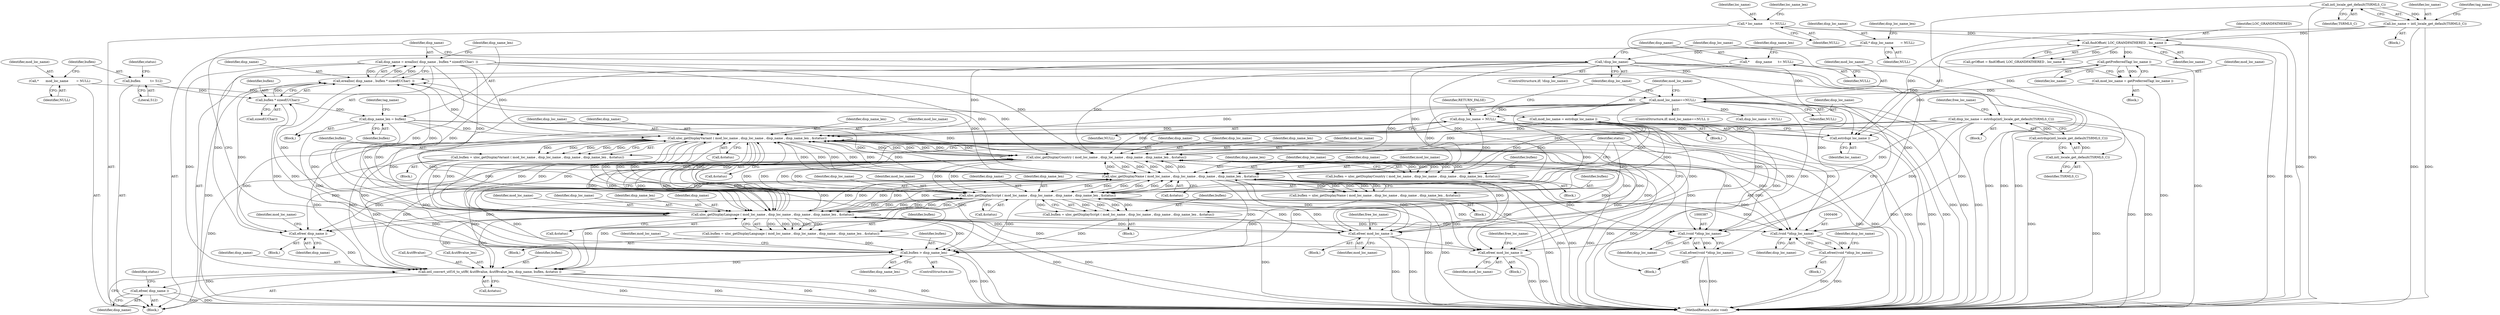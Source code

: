 digraph "0_php-src_97eff7eb57fc2320c267a949cffd622c38712484?w=1_21@API" {
"1000255" [label="(Call,disp_name = erealloc( disp_name , buflen * sizeof(UChar)  ))"];
"1000257" [label="(Call,erealloc( disp_name , buflen * sizeof(UChar)  ))"];
"1000133" [label="(Call,*      disp_name      \t= NULL)"];
"1000326" [label="(Call,uloc_getDisplayVariant ( mod_loc_name , disp_loc_name , disp_name , disp_name_len , &status))"];
"1000309" [label="(Call,uloc_getDisplayCountry ( mod_loc_name , disp_loc_name , disp_name , disp_name_len , &status))"];
"1000343" [label="(Call,uloc_getDisplayName ( mod_loc_name , disp_loc_name , disp_name , disp_name_len , &status))"];
"1000292" [label="(Call,uloc_getDisplayScript ( mod_loc_name , disp_loc_name , disp_name , disp_name_len , &status))"];
"1000237" [label="(Call,mod_loc_name = estrdup( loc_name ))"];
"1000239" [label="(Call,estrdup( loc_name ))"];
"1000210" [label="(Call,findOffset( LOC_GRANDFATHERED , loc_name ))"];
"1000113" [label="(Call,* loc_name        \t= NULL)"];
"1000197" [label="(Call,loc_name = intl_locale_get_default(TSRMLS_C))"];
"1000199" [label="(Call,intl_locale_get_default(TSRMLS_C))"];
"1000227" [label="(Call,getPreferredTag( loc_name ))"];
"1000275" [label="(Call,uloc_getDisplayLanguage ( mod_loc_name , disp_loc_name , disp_name , disp_name_len , &status))"];
"1000233" [label="(Call,mod_loc_name==NULL)"];
"1000141" [label="(Call,*       mod_loc_name        = NULL)"];
"1000225" [label="(Call,mod_loc_name = getPreferredTag( loc_name ))"];
"1000380" [label="(Call,efree( mod_loc_name ))"];
"1000389" [label="(Call,disp_loc_name = NULL)"];
"1000242" [label="(Call,!disp_loc_name)"];
"1000121" [label="(Call,* disp_loc_name       = NULL)"];
"1000245" [label="(Call,disp_loc_name = estrdup(intl_locale_get_default(TSRMLS_C)))"];
"1000247" [label="(Call,estrdup(intl_locale_get_default(TSRMLS_C)))"];
"1000248" [label="(Call,intl_locale_get_default(TSRMLS_C))"];
"1000255" [label="(Call,disp_name = erealloc( disp_name , buflen * sizeof(UChar)  ))"];
"1000263" [label="(Call,disp_name_len = buflen)"];
"1000259" [label="(Call,buflen * sizeof(UChar))"];
"1000393" [label="(Call,buflen > disp_name_len)"];
"1000290" [label="(Call,buflen = uloc_getDisplayScript ( mod_loc_name , disp_loc_name , disp_name , disp_name_len , &status))"];
"1000273" [label="(Call,buflen = uloc_getDisplayLanguage ( mod_loc_name , disp_loc_name , disp_name , disp_name_len , &status))"];
"1000341" [label="(Call,buflen = uloc_getDisplayName ( mod_loc_name , disp_loc_name , disp_name , disp_name_len , &status))"];
"1000324" [label="(Call,buflen = uloc_getDisplayVariant ( mod_loc_name , disp_loc_name , disp_name , disp_name_len , &status))"];
"1000307" [label="(Call,buflen = uloc_getDisplayCountry ( mod_loc_name , disp_loc_name , disp_name , disp_name_len , &status))"];
"1000145" [label="(Call,buflen          \t= 512)"];
"1000375" [label="(Call,efree( disp_name ))"];
"1000411" [label="(Call,intl_convert_utf16_to_utf8( &utf8value, &utf8value_len, disp_name, buflen, &status ))"];
"1000420" [label="(Call,efree( disp_name ))"];
"1000399" [label="(Call,efree( mod_loc_name ))"];
"1000386" [label="(Call,(void *)disp_loc_name)"];
"1000385" [label="(Call,efree((void *)disp_loc_name))"];
"1000405" [label="(Call,(void *)disp_loc_name)"];
"1000404" [label="(Call,efree((void *)disp_loc_name))"];
"1000142" [label="(Identifier,mod_loc_name)"];
"1000227" [label="(Call,getPreferredTag( loc_name ))"];
"1000440" [label="(MethodReturn,static void)"];
"1000294" [label="(Identifier,disp_loc_name)"];
"1000345" [label="(Identifier,disp_loc_name)"];
"1000328" [label="(Identifier,disp_loc_name)"];
"1000293" [label="(Identifier,mod_loc_name)"];
"1000395" [label="(Identifier,disp_name_len)"];
"1000346" [label="(Identifier,disp_name)"];
"1000397" [label="(Identifier,mod_loc_name)"];
"1000307" [label="(Call,buflen = uloc_getDisplayCountry ( mod_loc_name , disp_loc_name , disp_name , disp_name_len , &status))"];
"1000259" [label="(Call,buflen * sizeof(UChar))"];
"1000240" [label="(Identifier,loc_name)"];
"1000374" [label="(Block,)"];
"1000404" [label="(Call,efree((void *)disp_loc_name))"];
"1000276" [label="(Identifier,mod_loc_name)"];
"1000272" [label="(Block,)"];
"1000295" [label="(Identifier,disp_name)"];
"1000204" [label="(Identifier,tag_name)"];
"1000290" [label="(Call,buflen = uloc_getDisplayScript ( mod_loc_name , disp_loc_name , disp_name , disp_name_len , &status))"];
"1000248" [label="(Call,intl_locale_get_default(TSRMLS_C))"];
"1000329" [label="(Identifier,disp_name)"];
"1000386" [label="(Call,(void *)disp_loc_name)"];
"1000392" [label="(Identifier,RETURN_FALSE)"];
"1000291" [label="(Identifier,buflen)"];
"1000384" [label="(Block,)"];
"1000385" [label="(Call,efree((void *)disp_loc_name))"];
"1000114" [label="(Identifier,loc_name)"];
"1000420" [label="(Call,efree( disp_name ))"];
"1000273" [label="(Call,buflen = uloc_getDisplayLanguage ( mod_loc_name , disp_loc_name , disp_name , disp_name_len , &status))"];
"1000407" [label="(Identifier,disp_loc_name)"];
"1000375" [label="(Call,efree( disp_name ))"];
"1000147" [label="(Literal,512)"];
"1000251" [label="(Identifier,free_loc_name)"];
"1000254" [label="(Block,)"];
"1000253" [label="(ControlStructure,do)"];
"1000390" [label="(Identifier,disp_loc_name)"];
"1000296" [label="(Identifier,disp_name_len)"];
"1000236" [label="(Block,)"];
"1000342" [label="(Identifier,buflen)"];
"1000211" [label="(Identifier,LOC_GRANDFATHERED)"];
"1000113" [label="(Call,* loc_name        \t= NULL)"];
"1000225" [label="(Call,mod_loc_name = getPreferredTag( loc_name ))"];
"1000323" [label="(Block,)"];
"1000200" [label="(Identifier,TSRMLS_C)"];
"1000383" [label="(Identifier,free_loc_name)"];
"1000348" [label="(Call,&status)"];
"1000150" [label="(Identifier,status)"];
"1000326" [label="(Call,uloc_getDisplayVariant ( mod_loc_name , disp_loc_name , disp_name , disp_name_len , &status))"];
"1000352" [label="(Identifier,status)"];
"1000232" [label="(ControlStructure,if( mod_loc_name==NULL ))"];
"1000238" [label="(Identifier,mod_loc_name)"];
"1000341" [label="(Call,buflen = uloc_getDisplayName ( mod_loc_name , disp_loc_name , disp_name , disp_name_len , &status))"];
"1000199" [label="(Call,intl_locale_get_default(TSRMLS_C))"];
"1000146" [label="(Identifier,buflen)"];
"1000255" [label="(Call,disp_name = erealloc( disp_name , buflen * sizeof(UChar)  ))"];
"1000121" [label="(Call,* disp_loc_name       = NULL)"];
"1000393" [label="(Call,buflen > disp_name_len)"];
"1000400" [label="(Identifier,mod_loc_name)"];
"1000376" [label="(Identifier,disp_name)"];
"1000417" [label="(Identifier,buflen)"];
"1000314" [label="(Call,&status)"];
"1000197" [label="(Call,loc_name = intl_locale_get_default(TSRMLS_C))"];
"1000344" [label="(Identifier,mod_loc_name)"];
"1000379" [label="(Block,)"];
"1000306" [label="(Block,)"];
"1000274" [label="(Identifier,buflen)"];
"1000280" [label="(Call,&status)"];
"1000414" [label="(Call,&utf8value_len)"];
"1000234" [label="(Identifier,mod_loc_name)"];
"1000416" [label="(Identifier,disp_name)"];
"1000249" [label="(Identifier,TSRMLS_C)"];
"1000330" [label="(Identifier,disp_name_len)"];
"1000402" [label="(Identifier,free_loc_name)"];
"1000325" [label="(Identifier,buflen)"];
"1000122" [label="(Identifier,disp_loc_name)"];
"1000327" [label="(Identifier,mod_loc_name)"];
"1000226" [label="(Identifier,mod_loc_name)"];
"1000233" [label="(Call,mod_loc_name==NULL)"];
"1000237" [label="(Call,mod_loc_name = estrdup( loc_name ))"];
"1000389" [label="(Call,disp_loc_name = NULL)"];
"1000277" [label="(Identifier,disp_loc_name)"];
"1000241" [label="(ControlStructure,if( !disp_loc_name))"];
"1000257" [label="(Call,erealloc( disp_name , buflen * sizeof(UChar)  ))"];
"1000408" [label="(Call,disp_loc_name = NULL)"];
"1000265" [label="(Identifier,buflen)"];
"1000411" [label="(Call,intl_convert_utf16_to_utf8( &utf8value, &utf8value_len, disp_name, buflen, &status ))"];
"1000235" [label="(Identifier,NULL)"];
"1000145" [label="(Call,buflen          \t= 512)"];
"1000244" [label="(Block,)"];
"1000243" [label="(Identifier,disp_loc_name)"];
"1000424" [label="(Identifier,status)"];
"1000381" [label="(Identifier,mod_loc_name)"];
"1000118" [label="(Identifier,loc_name_len)"];
"1000412" [label="(Call,&utf8value)"];
"1000115" [label="(Identifier,NULL)"];
"1000198" [label="(Identifier,loc_name)"];
"1000343" [label="(Call,uloc_getDisplayName ( mod_loc_name , disp_loc_name , disp_name , disp_name_len , &status))"];
"1000347" [label="(Identifier,disp_name_len)"];
"1000210" [label="(Call,findOffset( LOC_GRANDFATHERED , loc_name ))"];
"1000297" [label="(Call,&status)"];
"1000391" [label="(Identifier,NULL)"];
"1000126" [label="(Identifier,disp_loc_name_len)"];
"1000279" [label="(Identifier,disp_name_len)"];
"1000421" [label="(Identifier,disp_name)"];
"1000312" [label="(Identifier,disp_name)"];
"1000331" [label="(Call,&status)"];
"1000403" [label="(Block,)"];
"1000135" [label="(Identifier,NULL)"];
"1000399" [label="(Call,efree( mod_loc_name ))"];
"1000269" [label="(Identifier,tag_name)"];
"1000260" [label="(Identifier,buflen)"];
"1000228" [label="(Identifier,loc_name)"];
"1000246" [label="(Identifier,disp_loc_name)"];
"1000138" [label="(Identifier,disp_name_len)"];
"1000309" [label="(Call,uloc_getDisplayCountry ( mod_loc_name , disp_loc_name , disp_name , disp_name_len , &status))"];
"1000245" [label="(Call,disp_loc_name = estrdup(intl_locale_get_default(TSRMLS_C)))"];
"1000261" [label="(Call,sizeof(UChar))"];
"1000380" [label="(Call,efree( mod_loc_name ))"];
"1000340" [label="(Block,)"];
"1000208" [label="(Call,grOffset = findOffset( LOC_GRANDFATHERED , loc_name ))"];
"1000275" [label="(Call,uloc_getDisplayLanguage ( mod_loc_name , disp_loc_name , disp_name , disp_name_len , &status))"];
"1000256" [label="(Identifier,disp_name)"];
"1000278" [label="(Identifier,disp_name)"];
"1000196" [label="(Block,)"];
"1000394" [label="(Identifier,buflen)"];
"1000409" [label="(Identifier,disp_loc_name)"];
"1000224" [label="(Block,)"];
"1000398" [label="(Block,)"];
"1000311" [label="(Identifier,disp_loc_name)"];
"1000239" [label="(Call,estrdup( loc_name ))"];
"1000378" [label="(Identifier,mod_loc_name)"];
"1000313" [label="(Identifier,disp_name_len)"];
"1000405" [label="(Call,(void *)disp_loc_name)"];
"1000324" [label="(Call,buflen = uloc_getDisplayVariant ( mod_loc_name , disp_loc_name , disp_name , disp_name_len , &status))"];
"1000308" [label="(Identifier,buflen)"];
"1000388" [label="(Identifier,disp_loc_name)"];
"1000242" [label="(Call,!disp_loc_name)"];
"1000143" [label="(Identifier,NULL)"];
"1000289" [label="(Block,)"];
"1000264" [label="(Identifier,disp_name_len)"];
"1000258" [label="(Identifier,disp_name)"];
"1000212" [label="(Identifier,loc_name)"];
"1000292" [label="(Call,uloc_getDisplayScript ( mod_loc_name , disp_loc_name , disp_name , disp_name_len , &status))"];
"1000141" [label="(Call,*       mod_loc_name        = NULL)"];
"1000310" [label="(Identifier,mod_loc_name)"];
"1000247" [label="(Call,estrdup(intl_locale_get_default(TSRMLS_C)))"];
"1000263" [label="(Call,disp_name_len = buflen)"];
"1000133" [label="(Call,*      disp_name      \t= NULL)"];
"1000123" [label="(Identifier,NULL)"];
"1000134" [label="(Identifier,disp_name)"];
"1000111" [label="(Block,)"];
"1000418" [label="(Call,&status)"];
"1000255" -> "1000254"  [label="AST: "];
"1000255" -> "1000257"  [label="CFG: "];
"1000256" -> "1000255"  [label="AST: "];
"1000257" -> "1000255"  [label="AST: "];
"1000264" -> "1000255"  [label="CFG: "];
"1000255" -> "1000440"  [label="DDG: "];
"1000257" -> "1000255"  [label="DDG: "];
"1000257" -> "1000255"  [label="DDG: "];
"1000255" -> "1000257"  [label="DDG: "];
"1000255" -> "1000275"  [label="DDG: "];
"1000255" -> "1000292"  [label="DDG: "];
"1000255" -> "1000309"  [label="DDG: "];
"1000255" -> "1000326"  [label="DDG: "];
"1000255" -> "1000343"  [label="DDG: "];
"1000255" -> "1000375"  [label="DDG: "];
"1000255" -> "1000411"  [label="DDG: "];
"1000257" -> "1000259"  [label="CFG: "];
"1000258" -> "1000257"  [label="AST: "];
"1000259" -> "1000257"  [label="AST: "];
"1000257" -> "1000440"  [label="DDG: "];
"1000133" -> "1000257"  [label="DDG: "];
"1000326" -> "1000257"  [label="DDG: "];
"1000275" -> "1000257"  [label="DDG: "];
"1000292" -> "1000257"  [label="DDG: "];
"1000343" -> "1000257"  [label="DDG: "];
"1000375" -> "1000257"  [label="DDG: "];
"1000309" -> "1000257"  [label="DDG: "];
"1000259" -> "1000257"  [label="DDG: "];
"1000133" -> "1000111"  [label="AST: "];
"1000133" -> "1000135"  [label="CFG: "];
"1000134" -> "1000133"  [label="AST: "];
"1000135" -> "1000133"  [label="AST: "];
"1000138" -> "1000133"  [label="CFG: "];
"1000326" -> "1000324"  [label="AST: "];
"1000326" -> "1000331"  [label="CFG: "];
"1000327" -> "1000326"  [label="AST: "];
"1000328" -> "1000326"  [label="AST: "];
"1000329" -> "1000326"  [label="AST: "];
"1000330" -> "1000326"  [label="AST: "];
"1000331" -> "1000326"  [label="AST: "];
"1000324" -> "1000326"  [label="CFG: "];
"1000326" -> "1000440"  [label="DDG: "];
"1000326" -> "1000440"  [label="DDG: "];
"1000326" -> "1000275"  [label="DDG: "];
"1000326" -> "1000275"  [label="DDG: "];
"1000326" -> "1000275"  [label="DDG: "];
"1000326" -> "1000292"  [label="DDG: "];
"1000326" -> "1000292"  [label="DDG: "];
"1000326" -> "1000292"  [label="DDG: "];
"1000326" -> "1000309"  [label="DDG: "];
"1000326" -> "1000309"  [label="DDG: "];
"1000326" -> "1000309"  [label="DDG: "];
"1000326" -> "1000324"  [label="DDG: "];
"1000326" -> "1000324"  [label="DDG: "];
"1000326" -> "1000324"  [label="DDG: "];
"1000326" -> "1000324"  [label="DDG: "];
"1000326" -> "1000324"  [label="DDG: "];
"1000309" -> "1000326"  [label="DDG: "];
"1000309" -> "1000326"  [label="DDG: "];
"1000309" -> "1000326"  [label="DDG: "];
"1000343" -> "1000326"  [label="DDG: "];
"1000343" -> "1000326"  [label="DDG: "];
"1000343" -> "1000326"  [label="DDG: "];
"1000292" -> "1000326"  [label="DDG: "];
"1000292" -> "1000326"  [label="DDG: "];
"1000292" -> "1000326"  [label="DDG: "];
"1000237" -> "1000326"  [label="DDG: "];
"1000275" -> "1000326"  [label="DDG: "];
"1000275" -> "1000326"  [label="DDG: "];
"1000275" -> "1000326"  [label="DDG: "];
"1000233" -> "1000326"  [label="DDG: "];
"1000380" -> "1000326"  [label="DDG: "];
"1000389" -> "1000326"  [label="DDG: "];
"1000242" -> "1000326"  [label="DDG: "];
"1000245" -> "1000326"  [label="DDG: "];
"1000263" -> "1000326"  [label="DDG: "];
"1000326" -> "1000343"  [label="DDG: "];
"1000326" -> "1000343"  [label="DDG: "];
"1000326" -> "1000343"  [label="DDG: "];
"1000326" -> "1000375"  [label="DDG: "];
"1000326" -> "1000380"  [label="DDG: "];
"1000326" -> "1000386"  [label="DDG: "];
"1000326" -> "1000393"  [label="DDG: "];
"1000326" -> "1000399"  [label="DDG: "];
"1000326" -> "1000405"  [label="DDG: "];
"1000326" -> "1000411"  [label="DDG: "];
"1000326" -> "1000411"  [label="DDG: "];
"1000309" -> "1000307"  [label="AST: "];
"1000309" -> "1000314"  [label="CFG: "];
"1000310" -> "1000309"  [label="AST: "];
"1000311" -> "1000309"  [label="AST: "];
"1000312" -> "1000309"  [label="AST: "];
"1000313" -> "1000309"  [label="AST: "];
"1000314" -> "1000309"  [label="AST: "];
"1000307" -> "1000309"  [label="CFG: "];
"1000309" -> "1000440"  [label="DDG: "];
"1000309" -> "1000440"  [label="DDG: "];
"1000309" -> "1000275"  [label="DDG: "];
"1000309" -> "1000275"  [label="DDG: "];
"1000309" -> "1000275"  [label="DDG: "];
"1000309" -> "1000292"  [label="DDG: "];
"1000309" -> "1000292"  [label="DDG: "];
"1000309" -> "1000292"  [label="DDG: "];
"1000309" -> "1000307"  [label="DDG: "];
"1000309" -> "1000307"  [label="DDG: "];
"1000309" -> "1000307"  [label="DDG: "];
"1000309" -> "1000307"  [label="DDG: "];
"1000309" -> "1000307"  [label="DDG: "];
"1000343" -> "1000309"  [label="DDG: "];
"1000343" -> "1000309"  [label="DDG: "];
"1000343" -> "1000309"  [label="DDG: "];
"1000292" -> "1000309"  [label="DDG: "];
"1000292" -> "1000309"  [label="DDG: "];
"1000292" -> "1000309"  [label="DDG: "];
"1000237" -> "1000309"  [label="DDG: "];
"1000275" -> "1000309"  [label="DDG: "];
"1000275" -> "1000309"  [label="DDG: "];
"1000275" -> "1000309"  [label="DDG: "];
"1000233" -> "1000309"  [label="DDG: "];
"1000380" -> "1000309"  [label="DDG: "];
"1000389" -> "1000309"  [label="DDG: "];
"1000242" -> "1000309"  [label="DDG: "];
"1000245" -> "1000309"  [label="DDG: "];
"1000263" -> "1000309"  [label="DDG: "];
"1000309" -> "1000343"  [label="DDG: "];
"1000309" -> "1000343"  [label="DDG: "];
"1000309" -> "1000343"  [label="DDG: "];
"1000309" -> "1000375"  [label="DDG: "];
"1000309" -> "1000380"  [label="DDG: "];
"1000309" -> "1000386"  [label="DDG: "];
"1000309" -> "1000393"  [label="DDG: "];
"1000309" -> "1000399"  [label="DDG: "];
"1000309" -> "1000405"  [label="DDG: "];
"1000309" -> "1000411"  [label="DDG: "];
"1000309" -> "1000411"  [label="DDG: "];
"1000343" -> "1000341"  [label="AST: "];
"1000343" -> "1000348"  [label="CFG: "];
"1000344" -> "1000343"  [label="AST: "];
"1000345" -> "1000343"  [label="AST: "];
"1000346" -> "1000343"  [label="AST: "];
"1000347" -> "1000343"  [label="AST: "];
"1000348" -> "1000343"  [label="AST: "];
"1000341" -> "1000343"  [label="CFG: "];
"1000343" -> "1000440"  [label="DDG: "];
"1000343" -> "1000440"  [label="DDG: "];
"1000343" -> "1000275"  [label="DDG: "];
"1000343" -> "1000275"  [label="DDG: "];
"1000343" -> "1000275"  [label="DDG: "];
"1000343" -> "1000292"  [label="DDG: "];
"1000343" -> "1000292"  [label="DDG: "];
"1000343" -> "1000292"  [label="DDG: "];
"1000343" -> "1000341"  [label="DDG: "];
"1000343" -> "1000341"  [label="DDG: "];
"1000343" -> "1000341"  [label="DDG: "];
"1000343" -> "1000341"  [label="DDG: "];
"1000343" -> "1000341"  [label="DDG: "];
"1000292" -> "1000343"  [label="DDG: "];
"1000292" -> "1000343"  [label="DDG: "];
"1000292" -> "1000343"  [label="DDG: "];
"1000237" -> "1000343"  [label="DDG: "];
"1000275" -> "1000343"  [label="DDG: "];
"1000275" -> "1000343"  [label="DDG: "];
"1000275" -> "1000343"  [label="DDG: "];
"1000233" -> "1000343"  [label="DDG: "];
"1000380" -> "1000343"  [label="DDG: "];
"1000389" -> "1000343"  [label="DDG: "];
"1000242" -> "1000343"  [label="DDG: "];
"1000245" -> "1000343"  [label="DDG: "];
"1000263" -> "1000343"  [label="DDG: "];
"1000343" -> "1000375"  [label="DDG: "];
"1000343" -> "1000380"  [label="DDG: "];
"1000343" -> "1000386"  [label="DDG: "];
"1000343" -> "1000393"  [label="DDG: "];
"1000343" -> "1000399"  [label="DDG: "];
"1000343" -> "1000405"  [label="DDG: "];
"1000343" -> "1000411"  [label="DDG: "];
"1000343" -> "1000411"  [label="DDG: "];
"1000292" -> "1000290"  [label="AST: "];
"1000292" -> "1000297"  [label="CFG: "];
"1000293" -> "1000292"  [label="AST: "];
"1000294" -> "1000292"  [label="AST: "];
"1000295" -> "1000292"  [label="AST: "];
"1000296" -> "1000292"  [label="AST: "];
"1000297" -> "1000292"  [label="AST: "];
"1000290" -> "1000292"  [label="CFG: "];
"1000292" -> "1000440"  [label="DDG: "];
"1000292" -> "1000440"  [label="DDG: "];
"1000292" -> "1000275"  [label="DDG: "];
"1000292" -> "1000275"  [label="DDG: "];
"1000292" -> "1000275"  [label="DDG: "];
"1000292" -> "1000290"  [label="DDG: "];
"1000292" -> "1000290"  [label="DDG: "];
"1000292" -> "1000290"  [label="DDG: "];
"1000292" -> "1000290"  [label="DDG: "];
"1000292" -> "1000290"  [label="DDG: "];
"1000237" -> "1000292"  [label="DDG: "];
"1000275" -> "1000292"  [label="DDG: "];
"1000275" -> "1000292"  [label="DDG: "];
"1000275" -> "1000292"  [label="DDG: "];
"1000233" -> "1000292"  [label="DDG: "];
"1000380" -> "1000292"  [label="DDG: "];
"1000389" -> "1000292"  [label="DDG: "];
"1000242" -> "1000292"  [label="DDG: "];
"1000245" -> "1000292"  [label="DDG: "];
"1000263" -> "1000292"  [label="DDG: "];
"1000292" -> "1000375"  [label="DDG: "];
"1000292" -> "1000380"  [label="DDG: "];
"1000292" -> "1000386"  [label="DDG: "];
"1000292" -> "1000393"  [label="DDG: "];
"1000292" -> "1000399"  [label="DDG: "];
"1000292" -> "1000405"  [label="DDG: "];
"1000292" -> "1000411"  [label="DDG: "];
"1000292" -> "1000411"  [label="DDG: "];
"1000237" -> "1000236"  [label="AST: "];
"1000237" -> "1000239"  [label="CFG: "];
"1000238" -> "1000237"  [label="AST: "];
"1000239" -> "1000237"  [label="AST: "];
"1000243" -> "1000237"  [label="CFG: "];
"1000237" -> "1000440"  [label="DDG: "];
"1000237" -> "1000440"  [label="DDG: "];
"1000239" -> "1000237"  [label="DDG: "];
"1000237" -> "1000275"  [label="DDG: "];
"1000237" -> "1000380"  [label="DDG: "];
"1000237" -> "1000399"  [label="DDG: "];
"1000239" -> "1000240"  [label="CFG: "];
"1000240" -> "1000239"  [label="AST: "];
"1000239" -> "1000440"  [label="DDG: "];
"1000210" -> "1000239"  [label="DDG: "];
"1000197" -> "1000239"  [label="DDG: "];
"1000113" -> "1000239"  [label="DDG: "];
"1000227" -> "1000239"  [label="DDG: "];
"1000210" -> "1000208"  [label="AST: "];
"1000210" -> "1000212"  [label="CFG: "];
"1000211" -> "1000210"  [label="AST: "];
"1000212" -> "1000210"  [label="AST: "];
"1000208" -> "1000210"  [label="CFG: "];
"1000210" -> "1000440"  [label="DDG: "];
"1000210" -> "1000440"  [label="DDG: "];
"1000210" -> "1000208"  [label="DDG: "];
"1000210" -> "1000208"  [label="DDG: "];
"1000113" -> "1000210"  [label="DDG: "];
"1000197" -> "1000210"  [label="DDG: "];
"1000210" -> "1000227"  [label="DDG: "];
"1000113" -> "1000111"  [label="AST: "];
"1000113" -> "1000115"  [label="CFG: "];
"1000114" -> "1000113"  [label="AST: "];
"1000115" -> "1000113"  [label="AST: "];
"1000118" -> "1000113"  [label="CFG: "];
"1000113" -> "1000440"  [label="DDG: "];
"1000197" -> "1000196"  [label="AST: "];
"1000197" -> "1000199"  [label="CFG: "];
"1000198" -> "1000197"  [label="AST: "];
"1000199" -> "1000197"  [label="AST: "];
"1000204" -> "1000197"  [label="CFG: "];
"1000197" -> "1000440"  [label="DDG: "];
"1000197" -> "1000440"  [label="DDG: "];
"1000199" -> "1000197"  [label="DDG: "];
"1000199" -> "1000200"  [label="CFG: "];
"1000200" -> "1000199"  [label="AST: "];
"1000199" -> "1000440"  [label="DDG: "];
"1000199" -> "1000248"  [label="DDG: "];
"1000227" -> "1000225"  [label="AST: "];
"1000227" -> "1000228"  [label="CFG: "];
"1000228" -> "1000227"  [label="AST: "];
"1000225" -> "1000227"  [label="CFG: "];
"1000227" -> "1000440"  [label="DDG: "];
"1000227" -> "1000225"  [label="DDG: "];
"1000275" -> "1000273"  [label="AST: "];
"1000275" -> "1000280"  [label="CFG: "];
"1000276" -> "1000275"  [label="AST: "];
"1000277" -> "1000275"  [label="AST: "];
"1000278" -> "1000275"  [label="AST: "];
"1000279" -> "1000275"  [label="AST: "];
"1000280" -> "1000275"  [label="AST: "];
"1000273" -> "1000275"  [label="CFG: "];
"1000275" -> "1000440"  [label="DDG: "];
"1000275" -> "1000440"  [label="DDG: "];
"1000275" -> "1000273"  [label="DDG: "];
"1000275" -> "1000273"  [label="DDG: "];
"1000275" -> "1000273"  [label="DDG: "];
"1000275" -> "1000273"  [label="DDG: "];
"1000275" -> "1000273"  [label="DDG: "];
"1000233" -> "1000275"  [label="DDG: "];
"1000380" -> "1000275"  [label="DDG: "];
"1000389" -> "1000275"  [label="DDG: "];
"1000242" -> "1000275"  [label="DDG: "];
"1000245" -> "1000275"  [label="DDG: "];
"1000263" -> "1000275"  [label="DDG: "];
"1000275" -> "1000375"  [label="DDG: "];
"1000275" -> "1000380"  [label="DDG: "];
"1000275" -> "1000386"  [label="DDG: "];
"1000275" -> "1000393"  [label="DDG: "];
"1000275" -> "1000399"  [label="DDG: "];
"1000275" -> "1000405"  [label="DDG: "];
"1000275" -> "1000411"  [label="DDG: "];
"1000275" -> "1000411"  [label="DDG: "];
"1000233" -> "1000232"  [label="AST: "];
"1000233" -> "1000235"  [label="CFG: "];
"1000234" -> "1000233"  [label="AST: "];
"1000235" -> "1000233"  [label="AST: "];
"1000238" -> "1000233"  [label="CFG: "];
"1000243" -> "1000233"  [label="CFG: "];
"1000233" -> "1000440"  [label="DDG: "];
"1000233" -> "1000440"  [label="DDG: "];
"1000233" -> "1000440"  [label="DDG: "];
"1000141" -> "1000233"  [label="DDG: "];
"1000225" -> "1000233"  [label="DDG: "];
"1000233" -> "1000380"  [label="DDG: "];
"1000233" -> "1000389"  [label="DDG: "];
"1000233" -> "1000399"  [label="DDG: "];
"1000233" -> "1000408"  [label="DDG: "];
"1000141" -> "1000111"  [label="AST: "];
"1000141" -> "1000143"  [label="CFG: "];
"1000142" -> "1000141"  [label="AST: "];
"1000143" -> "1000141"  [label="AST: "];
"1000146" -> "1000141"  [label="CFG: "];
"1000225" -> "1000224"  [label="AST: "];
"1000226" -> "1000225"  [label="AST: "];
"1000234" -> "1000225"  [label="CFG: "];
"1000225" -> "1000440"  [label="DDG: "];
"1000380" -> "1000379"  [label="AST: "];
"1000380" -> "1000381"  [label="CFG: "];
"1000381" -> "1000380"  [label="AST: "];
"1000383" -> "1000380"  [label="CFG: "];
"1000380" -> "1000440"  [label="DDG: "];
"1000380" -> "1000440"  [label="DDG: "];
"1000380" -> "1000399"  [label="DDG: "];
"1000389" -> "1000384"  [label="AST: "];
"1000389" -> "1000391"  [label="CFG: "];
"1000390" -> "1000389"  [label="AST: "];
"1000391" -> "1000389"  [label="AST: "];
"1000392" -> "1000389"  [label="CFG: "];
"1000389" -> "1000440"  [label="DDG: "];
"1000389" -> "1000440"  [label="DDG: "];
"1000389" -> "1000386"  [label="DDG: "];
"1000389" -> "1000405"  [label="DDG: "];
"1000242" -> "1000241"  [label="AST: "];
"1000242" -> "1000243"  [label="CFG: "];
"1000243" -> "1000242"  [label="AST: "];
"1000246" -> "1000242"  [label="CFG: "];
"1000256" -> "1000242"  [label="CFG: "];
"1000242" -> "1000440"  [label="DDG: "];
"1000242" -> "1000440"  [label="DDG: "];
"1000121" -> "1000242"  [label="DDG: "];
"1000242" -> "1000386"  [label="DDG: "];
"1000242" -> "1000405"  [label="DDG: "];
"1000121" -> "1000111"  [label="AST: "];
"1000121" -> "1000123"  [label="CFG: "];
"1000122" -> "1000121"  [label="AST: "];
"1000123" -> "1000121"  [label="AST: "];
"1000126" -> "1000121"  [label="CFG: "];
"1000245" -> "1000244"  [label="AST: "];
"1000245" -> "1000247"  [label="CFG: "];
"1000246" -> "1000245"  [label="AST: "];
"1000247" -> "1000245"  [label="AST: "];
"1000251" -> "1000245"  [label="CFG: "];
"1000245" -> "1000440"  [label="DDG: "];
"1000245" -> "1000440"  [label="DDG: "];
"1000247" -> "1000245"  [label="DDG: "];
"1000245" -> "1000386"  [label="DDG: "];
"1000245" -> "1000405"  [label="DDG: "];
"1000247" -> "1000248"  [label="CFG: "];
"1000248" -> "1000247"  [label="AST: "];
"1000247" -> "1000440"  [label="DDG: "];
"1000248" -> "1000247"  [label="DDG: "];
"1000248" -> "1000249"  [label="CFG: "];
"1000249" -> "1000248"  [label="AST: "];
"1000248" -> "1000440"  [label="DDG: "];
"1000263" -> "1000254"  [label="AST: "];
"1000263" -> "1000265"  [label="CFG: "];
"1000264" -> "1000263"  [label="AST: "];
"1000265" -> "1000263"  [label="AST: "];
"1000269" -> "1000263"  [label="CFG: "];
"1000259" -> "1000263"  [label="DDG: "];
"1000263" -> "1000393"  [label="DDG: "];
"1000259" -> "1000261"  [label="CFG: "];
"1000260" -> "1000259"  [label="AST: "];
"1000261" -> "1000259"  [label="AST: "];
"1000393" -> "1000259"  [label="DDG: "];
"1000145" -> "1000259"  [label="DDG: "];
"1000259" -> "1000393"  [label="DDG: "];
"1000393" -> "1000253"  [label="AST: "];
"1000393" -> "1000395"  [label="CFG: "];
"1000394" -> "1000393"  [label="AST: "];
"1000395" -> "1000393"  [label="AST: "];
"1000256" -> "1000393"  [label="CFG: "];
"1000397" -> "1000393"  [label="CFG: "];
"1000393" -> "1000440"  [label="DDG: "];
"1000393" -> "1000440"  [label="DDG: "];
"1000290" -> "1000393"  [label="DDG: "];
"1000273" -> "1000393"  [label="DDG: "];
"1000341" -> "1000393"  [label="DDG: "];
"1000324" -> "1000393"  [label="DDG: "];
"1000307" -> "1000393"  [label="DDG: "];
"1000393" -> "1000411"  [label="DDG: "];
"1000290" -> "1000289"  [label="AST: "];
"1000291" -> "1000290"  [label="AST: "];
"1000352" -> "1000290"  [label="CFG: "];
"1000290" -> "1000440"  [label="DDG: "];
"1000273" -> "1000272"  [label="AST: "];
"1000274" -> "1000273"  [label="AST: "];
"1000352" -> "1000273"  [label="CFG: "];
"1000273" -> "1000440"  [label="DDG: "];
"1000341" -> "1000340"  [label="AST: "];
"1000342" -> "1000341"  [label="AST: "];
"1000352" -> "1000341"  [label="CFG: "];
"1000341" -> "1000440"  [label="DDG: "];
"1000324" -> "1000323"  [label="AST: "];
"1000325" -> "1000324"  [label="AST: "];
"1000352" -> "1000324"  [label="CFG: "];
"1000324" -> "1000440"  [label="DDG: "];
"1000307" -> "1000306"  [label="AST: "];
"1000308" -> "1000307"  [label="AST: "];
"1000352" -> "1000307"  [label="CFG: "];
"1000307" -> "1000440"  [label="DDG: "];
"1000145" -> "1000111"  [label="AST: "];
"1000145" -> "1000147"  [label="CFG: "];
"1000146" -> "1000145"  [label="AST: "];
"1000147" -> "1000145"  [label="AST: "];
"1000150" -> "1000145"  [label="CFG: "];
"1000375" -> "1000374"  [label="AST: "];
"1000375" -> "1000376"  [label="CFG: "];
"1000376" -> "1000375"  [label="AST: "];
"1000378" -> "1000375"  [label="CFG: "];
"1000375" -> "1000411"  [label="DDG: "];
"1000411" -> "1000111"  [label="AST: "];
"1000411" -> "1000418"  [label="CFG: "];
"1000412" -> "1000411"  [label="AST: "];
"1000414" -> "1000411"  [label="AST: "];
"1000416" -> "1000411"  [label="AST: "];
"1000417" -> "1000411"  [label="AST: "];
"1000418" -> "1000411"  [label="AST: "];
"1000421" -> "1000411"  [label="CFG: "];
"1000411" -> "1000440"  [label="DDG: "];
"1000411" -> "1000440"  [label="DDG: "];
"1000411" -> "1000440"  [label="DDG: "];
"1000411" -> "1000440"  [label="DDG: "];
"1000411" -> "1000440"  [label="DDG: "];
"1000411" -> "1000420"  [label="DDG: "];
"1000420" -> "1000111"  [label="AST: "];
"1000420" -> "1000421"  [label="CFG: "];
"1000421" -> "1000420"  [label="AST: "];
"1000424" -> "1000420"  [label="CFG: "];
"1000420" -> "1000440"  [label="DDG: "];
"1000420" -> "1000440"  [label="DDG: "];
"1000399" -> "1000398"  [label="AST: "];
"1000399" -> "1000400"  [label="CFG: "];
"1000400" -> "1000399"  [label="AST: "];
"1000402" -> "1000399"  [label="CFG: "];
"1000399" -> "1000440"  [label="DDG: "];
"1000399" -> "1000440"  [label="DDG: "];
"1000386" -> "1000385"  [label="AST: "];
"1000386" -> "1000388"  [label="CFG: "];
"1000387" -> "1000386"  [label="AST: "];
"1000388" -> "1000386"  [label="AST: "];
"1000385" -> "1000386"  [label="CFG: "];
"1000386" -> "1000385"  [label="DDG: "];
"1000385" -> "1000384"  [label="AST: "];
"1000390" -> "1000385"  [label="CFG: "];
"1000385" -> "1000440"  [label="DDG: "];
"1000385" -> "1000440"  [label="DDG: "];
"1000405" -> "1000404"  [label="AST: "];
"1000405" -> "1000407"  [label="CFG: "];
"1000406" -> "1000405"  [label="AST: "];
"1000407" -> "1000405"  [label="AST: "];
"1000404" -> "1000405"  [label="CFG: "];
"1000405" -> "1000404"  [label="DDG: "];
"1000404" -> "1000403"  [label="AST: "];
"1000409" -> "1000404"  [label="CFG: "];
"1000404" -> "1000440"  [label="DDG: "];
"1000404" -> "1000440"  [label="DDG: "];
}
